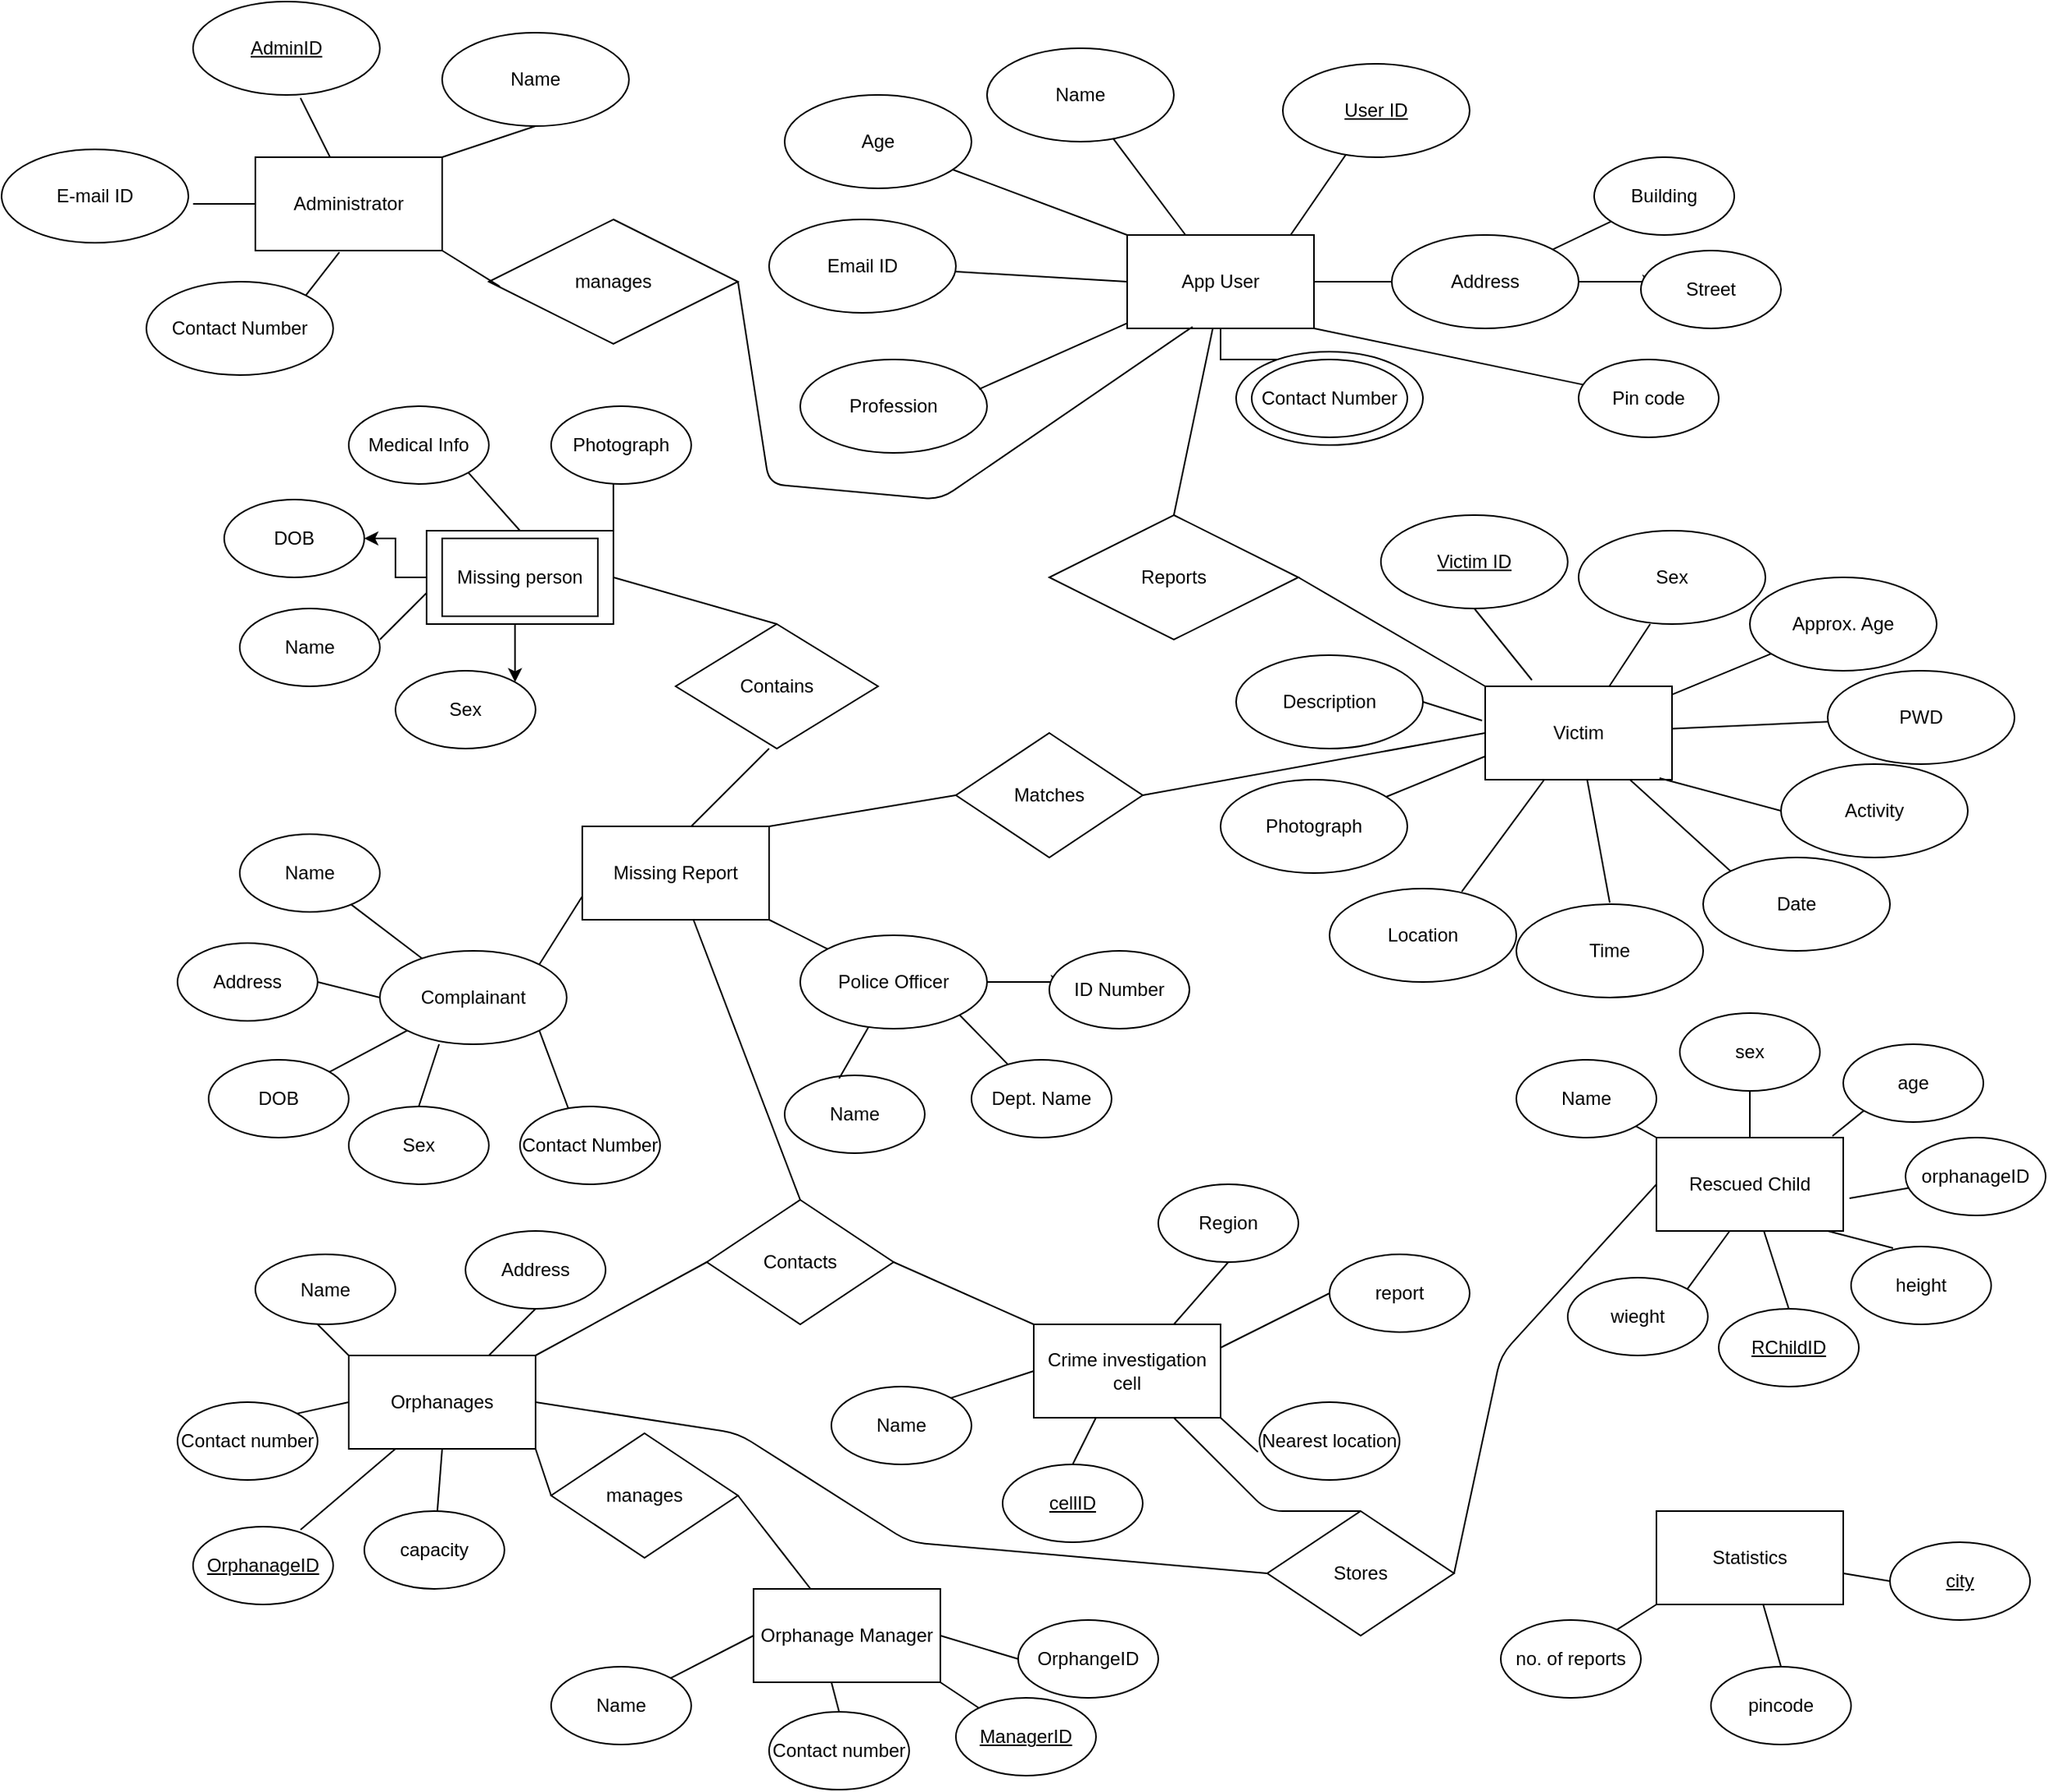 <mxfile version="12.7.9" type="github">
  <diagram id="C5RBs43oDa-KdzZeNtuy" name="Page-1">
    <mxGraphModel dx="1864" dy="627" grid="1" gridSize="10" guides="1" tooltips="1" connect="1" arrows="1" fold="1" page="1" pageScale="1" pageWidth="827" pageHeight="1169" math="0" shadow="0">
      <root>
        <mxCell id="WIyWlLk6GJQsqaUBKTNV-0" />
        <mxCell id="WIyWlLk6GJQsqaUBKTNV-1" parent="WIyWlLk6GJQsqaUBKTNV-0" />
        <mxCell id="g_3AbLO7XpX71Ketfgga-18" style="edgeStyle=orthogonalEdgeStyle;rounded=0;orthogonalLoop=1;jettySize=auto;html=1;exitX=0.5;exitY=1;exitDx=0;exitDy=0;entryX=0.5;entryY=0;entryDx=0;entryDy=0;" parent="WIyWlLk6GJQsqaUBKTNV-1" source="g_3AbLO7XpX71Ketfgga-0" target="g_3AbLO7XpX71Ketfgga-1" edge="1">
          <mxGeometry relative="1" as="geometry" />
        </mxCell>
        <mxCell id="g_3AbLO7XpX71Ketfgga-0" value="App User" style="rounded=0;whiteSpace=wrap;html=1;" parent="WIyWlLk6GJQsqaUBKTNV-1" vertex="1">
          <mxGeometry x="190" y="170" width="120" height="60" as="geometry" />
        </mxCell>
        <mxCell id="g_3AbLO7XpX71Ketfgga-1" value="" style="ellipse;whiteSpace=wrap;html=1;" parent="WIyWlLk6GJQsqaUBKTNV-1" vertex="1">
          <mxGeometry x="260" y="245" width="120" height="60" as="geometry" />
        </mxCell>
        <mxCell id="g_3AbLO7XpX71Ketfgga-2" value="Email ID" style="ellipse;whiteSpace=wrap;html=1;" parent="WIyWlLk6GJQsqaUBKTNV-1" vertex="1">
          <mxGeometry x="-40" y="160" width="120" height="60" as="geometry" />
        </mxCell>
        <mxCell id="g_3AbLO7XpX71Ketfgga-3" value="Name" style="ellipse;whiteSpace=wrap;html=1;" parent="WIyWlLk6GJQsqaUBKTNV-1" vertex="1">
          <mxGeometry x="100" y="50" width="120" height="60" as="geometry" />
        </mxCell>
        <mxCell id="g_3AbLO7XpX71Ketfgga-4" value="&lt;u&gt;User ID&lt;/u&gt;" style="ellipse;whiteSpace=wrap;html=1;" parent="WIyWlLk6GJQsqaUBKTNV-1" vertex="1">
          <mxGeometry x="290" y="60" width="120" height="60" as="geometry" />
        </mxCell>
        <mxCell id="g_3AbLO7XpX71Ketfgga-14" style="edgeStyle=orthogonalEdgeStyle;rounded=0;orthogonalLoop=1;jettySize=auto;html=1;exitX=1;exitY=0.5;exitDx=0;exitDy=0;entryX=0.111;entryY=0.4;entryDx=0;entryDy=0;entryPerimeter=0;" parent="WIyWlLk6GJQsqaUBKTNV-1" source="g_3AbLO7XpX71Ketfgga-5" target="g_3AbLO7XpX71Ketfgga-11" edge="1">
          <mxGeometry relative="1" as="geometry" />
        </mxCell>
        <mxCell id="g_3AbLO7XpX71Ketfgga-5" value="Address" style="ellipse;whiteSpace=wrap;html=1;" parent="WIyWlLk6GJQsqaUBKTNV-1" vertex="1">
          <mxGeometry x="360" y="170" width="120" height="60" as="geometry" />
        </mxCell>
        <mxCell id="g_3AbLO7XpX71Ketfgga-9" value="Contact Number" style="ellipse;whiteSpace=wrap;html=1;" parent="WIyWlLk6GJQsqaUBKTNV-1" vertex="1">
          <mxGeometry x="270" y="250" width="100" height="50" as="geometry" />
        </mxCell>
        <mxCell id="g_3AbLO7XpX71Ketfgga-10" value="Pin code" style="ellipse;whiteSpace=wrap;html=1;" parent="WIyWlLk6GJQsqaUBKTNV-1" vertex="1">
          <mxGeometry x="480" y="250" width="90" height="50" as="geometry" />
        </mxCell>
        <mxCell id="g_3AbLO7XpX71Ketfgga-11" value="Street" style="ellipse;whiteSpace=wrap;html=1;" parent="WIyWlLk6GJQsqaUBKTNV-1" vertex="1">
          <mxGeometry x="520" y="180" width="90" height="50" as="geometry" />
        </mxCell>
        <mxCell id="g_3AbLO7XpX71Ketfgga-12" value="Building" style="ellipse;whiteSpace=wrap;html=1;" parent="WIyWlLk6GJQsqaUBKTNV-1" vertex="1">
          <mxGeometry x="490" y="120" width="90" height="50" as="geometry" />
        </mxCell>
        <mxCell id="g_3AbLO7XpX71Ketfgga-21" value="Age" style="ellipse;whiteSpace=wrap;html=1;" parent="WIyWlLk6GJQsqaUBKTNV-1" vertex="1">
          <mxGeometry x="-30" y="80" width="120" height="60" as="geometry" />
        </mxCell>
        <mxCell id="g_3AbLO7XpX71Ketfgga-22" value="Profession" style="ellipse;whiteSpace=wrap;html=1;" parent="WIyWlLk6GJQsqaUBKTNV-1" vertex="1">
          <mxGeometry x="-20" y="250" width="120" height="60" as="geometry" />
        </mxCell>
        <mxCell id="g_3AbLO7XpX71Ketfgga-27" value="Victim" style="rounded=0;whiteSpace=wrap;html=1;" parent="WIyWlLk6GJQsqaUBKTNV-1" vertex="1">
          <mxGeometry x="420" y="460" width="120" height="60" as="geometry" />
        </mxCell>
        <mxCell id="g_3AbLO7XpX71Ketfgga-28" style="edgeStyle=orthogonalEdgeStyle;rounded=0;orthogonalLoop=1;jettySize=auto;html=1;exitX=0.5;exitY=1;exitDx=0;exitDy=0;" parent="WIyWlLk6GJQsqaUBKTNV-1" edge="1">
          <mxGeometry relative="1" as="geometry">
            <mxPoint x="100" y="490" as="sourcePoint" />
            <mxPoint x="100" y="490" as="targetPoint" />
          </mxGeometry>
        </mxCell>
        <mxCell id="g_3AbLO7XpX71Ketfgga-29" value="Time" style="ellipse;whiteSpace=wrap;html=1;" parent="WIyWlLk6GJQsqaUBKTNV-1" vertex="1">
          <mxGeometry x="440" y="600" width="120" height="60" as="geometry" />
        </mxCell>
        <mxCell id="g_3AbLO7XpX71Ketfgga-30" value="Date" style="ellipse;whiteSpace=wrap;html=1;" parent="WIyWlLk6GJQsqaUBKTNV-1" vertex="1">
          <mxGeometry x="560" y="570" width="120" height="60" as="geometry" />
        </mxCell>
        <mxCell id="g_3AbLO7XpX71Ketfgga-31" value="Activity" style="ellipse;whiteSpace=wrap;html=1;" parent="WIyWlLk6GJQsqaUBKTNV-1" vertex="1">
          <mxGeometry x="610" y="510" width="120" height="60" as="geometry" />
        </mxCell>
        <mxCell id="g_3AbLO7XpX71Ketfgga-32" value="Location" style="ellipse;whiteSpace=wrap;html=1;" parent="WIyWlLk6GJQsqaUBKTNV-1" vertex="1">
          <mxGeometry x="320" y="590" width="120" height="60" as="geometry" />
        </mxCell>
        <mxCell id="g_3AbLO7XpX71Ketfgga-33" value="Description" style="ellipse;whiteSpace=wrap;html=1;" parent="WIyWlLk6GJQsqaUBKTNV-1" vertex="1">
          <mxGeometry x="260" y="440" width="120" height="60" as="geometry" />
        </mxCell>
        <mxCell id="g_3AbLO7XpX71Ketfgga-34" value="&lt;u&gt;Victim ID&lt;/u&gt;" style="ellipse;whiteSpace=wrap;html=1;" parent="WIyWlLk6GJQsqaUBKTNV-1" vertex="1">
          <mxGeometry x="353" y="350" width="120" height="60" as="geometry" />
        </mxCell>
        <mxCell id="g_3AbLO7XpX71Ketfgga-36" value="PWD" style="ellipse;whiteSpace=wrap;html=1;" parent="WIyWlLk6GJQsqaUBKTNV-1" vertex="1">
          <mxGeometry x="640" y="450" width="120" height="60" as="geometry" />
        </mxCell>
        <mxCell id="g_3AbLO7XpX71Ketfgga-37" value="Photograph" style="ellipse;whiteSpace=wrap;html=1;" parent="WIyWlLk6GJQsqaUBKTNV-1" vertex="1">
          <mxGeometry x="250" y="520" width="120" height="60" as="geometry" />
        </mxCell>
        <mxCell id="g_3AbLO7XpX71Ketfgga-38" value="Sex" style="ellipse;whiteSpace=wrap;html=1;" parent="WIyWlLk6GJQsqaUBKTNV-1" vertex="1">
          <mxGeometry x="480" y="360" width="120" height="60" as="geometry" />
        </mxCell>
        <mxCell id="g_3AbLO7XpX71Ketfgga-39" value="Approx. Age" style="ellipse;whiteSpace=wrap;html=1;" parent="WIyWlLk6GJQsqaUBKTNV-1" vertex="1">
          <mxGeometry x="590" y="390" width="120" height="60" as="geometry" />
        </mxCell>
        <mxCell id="g_3AbLO7XpX71Ketfgga-40" value="Reports" style="rhombus;whiteSpace=wrap;html=1;" parent="WIyWlLk6GJQsqaUBKTNV-1" vertex="1">
          <mxGeometry x="140" y="350" width="160" height="80" as="geometry" />
        </mxCell>
        <mxCell id="g_3AbLO7XpX71Ketfgga-57" value="Missing Report" style="rounded=0;whiteSpace=wrap;html=1;" parent="WIyWlLk6GJQsqaUBKTNV-1" vertex="1">
          <mxGeometry x="-160" y="550" width="120" height="60" as="geometry" />
        </mxCell>
        <mxCell id="g_3AbLO7XpX71Ketfgga-82" value="Complainant" style="ellipse;whiteSpace=wrap;html=1;" parent="WIyWlLk6GJQsqaUBKTNV-1" vertex="1">
          <mxGeometry x="-290" y="630" width="120" height="60" as="geometry" />
        </mxCell>
        <mxCell id="g_3AbLO7XpX71Ketfgga-119" style="edgeStyle=orthogonalEdgeStyle;rounded=0;orthogonalLoop=1;jettySize=auto;html=1;exitX=1;exitY=0.5;exitDx=0;exitDy=0;entryX=0.111;entryY=0.4;entryDx=0;entryDy=0;entryPerimeter=0;" parent="WIyWlLk6GJQsqaUBKTNV-1" source="g_3AbLO7XpX71Ketfgga-85" target="g_3AbLO7XpX71Ketfgga-109" edge="1">
          <mxGeometry relative="1" as="geometry" />
        </mxCell>
        <mxCell id="g_3AbLO7XpX71Ketfgga-85" value="Police Officer" style="ellipse;whiteSpace=wrap;html=1;" parent="WIyWlLk6GJQsqaUBKTNV-1" vertex="1">
          <mxGeometry x="-20" y="620" width="120" height="60" as="geometry" />
        </mxCell>
        <mxCell id="g_3AbLO7XpX71Ketfgga-89" value="Name" style="ellipse;whiteSpace=wrap;html=1;" parent="WIyWlLk6GJQsqaUBKTNV-1" vertex="1">
          <mxGeometry x="-380" y="410" width="90" height="50" as="geometry" />
        </mxCell>
        <mxCell id="g_3AbLO7XpX71Ketfgga-90" value="Medical Info" style="ellipse;whiteSpace=wrap;html=1;" parent="WIyWlLk6GJQsqaUBKTNV-1" vertex="1">
          <mxGeometry x="-310" y="280" width="90" height="50" as="geometry" />
        </mxCell>
        <mxCell id="g_3AbLO7XpX71Ketfgga-91" value="DOB" style="ellipse;whiteSpace=wrap;html=1;" parent="WIyWlLk6GJQsqaUBKTNV-1" vertex="1">
          <mxGeometry x="-390" y="340" width="90" height="50" as="geometry" />
        </mxCell>
        <mxCell id="g_3AbLO7XpX71Ketfgga-97" style="edgeStyle=orthogonalEdgeStyle;rounded=0;orthogonalLoop=1;jettySize=auto;html=1;exitX=1;exitY=0;exitDx=0;exitDy=0;entryX=0.444;entryY=0.8;entryDx=0;entryDy=0;entryPerimeter=0;" parent="WIyWlLk6GJQsqaUBKTNV-1" source="g_3AbLO7XpX71Ketfgga-92" target="g_3AbLO7XpX71Ketfgga-96" edge="1">
          <mxGeometry relative="1" as="geometry" />
        </mxCell>
        <mxCell id="g_3AbLO7XpX71Ketfgga-103" style="edgeStyle=orthogonalEdgeStyle;rounded=0;orthogonalLoop=1;jettySize=auto;html=1;exitX=0.5;exitY=1;exitDx=0;exitDy=0;entryX=1;entryY=0;entryDx=0;entryDy=0;" parent="WIyWlLk6GJQsqaUBKTNV-1" source="g_3AbLO7XpX71Ketfgga-92" target="g_3AbLO7XpX71Ketfgga-95" edge="1">
          <mxGeometry relative="1" as="geometry" />
        </mxCell>
        <mxCell id="uQe86zhzLnGdZcklWKUr-6" value="" style="edgeStyle=orthogonalEdgeStyle;rounded=0;orthogonalLoop=1;jettySize=auto;html=1;" edge="1" parent="WIyWlLk6GJQsqaUBKTNV-1" source="g_3AbLO7XpX71Ketfgga-92" target="g_3AbLO7XpX71Ketfgga-91">
          <mxGeometry relative="1" as="geometry" />
        </mxCell>
        <mxCell id="g_3AbLO7XpX71Ketfgga-92" value="Missing person" style="rounded=0;whiteSpace=wrap;html=1;" parent="WIyWlLk6GJQsqaUBKTNV-1" vertex="1">
          <mxGeometry x="-260" y="360" width="120" height="60" as="geometry" />
        </mxCell>
        <mxCell id="g_3AbLO7XpX71Ketfgga-94" value="Name" style="ellipse;whiteSpace=wrap;html=1;" parent="WIyWlLk6GJQsqaUBKTNV-1" vertex="1">
          <mxGeometry x="-380" y="555" width="90" height="50" as="geometry" />
        </mxCell>
        <mxCell id="g_3AbLO7XpX71Ketfgga-95" value="Sex" style="ellipse;whiteSpace=wrap;html=1;" parent="WIyWlLk6GJQsqaUBKTNV-1" vertex="1">
          <mxGeometry x="-280" y="450" width="90" height="50" as="geometry" />
        </mxCell>
        <mxCell id="g_3AbLO7XpX71Ketfgga-96" value="Photograph" style="ellipse;whiteSpace=wrap;html=1;" parent="WIyWlLk6GJQsqaUBKTNV-1" vertex="1">
          <mxGeometry x="-180" y="280" width="90" height="50" as="geometry" />
        </mxCell>
        <mxCell id="g_3AbLO7XpX71Ketfgga-104" value="Address" style="ellipse;whiteSpace=wrap;html=1;" parent="WIyWlLk6GJQsqaUBKTNV-1" vertex="1">
          <mxGeometry x="-420" y="625" width="90" height="50" as="geometry" />
        </mxCell>
        <mxCell id="g_3AbLO7XpX71Ketfgga-105" value="Contact Number" style="ellipse;whiteSpace=wrap;html=1;" parent="WIyWlLk6GJQsqaUBKTNV-1" vertex="1">
          <mxGeometry x="-200" y="730" width="90" height="50" as="geometry" />
        </mxCell>
        <mxCell id="g_3AbLO7XpX71Ketfgga-106" value="Sex" style="ellipse;whiteSpace=wrap;html=1;" parent="WIyWlLk6GJQsqaUBKTNV-1" vertex="1">
          <mxGeometry x="-310" y="730" width="90" height="50" as="geometry" />
        </mxCell>
        <mxCell id="g_3AbLO7XpX71Ketfgga-107" value="DOB" style="ellipse;whiteSpace=wrap;html=1;" parent="WIyWlLk6GJQsqaUBKTNV-1" vertex="1">
          <mxGeometry x="-400" y="700" width="90" height="50" as="geometry" />
        </mxCell>
        <mxCell id="g_3AbLO7XpX71Ketfgga-108" value="Name" style="ellipse;whiteSpace=wrap;html=1;" parent="WIyWlLk6GJQsqaUBKTNV-1" vertex="1">
          <mxGeometry x="-30" y="710" width="90" height="50" as="geometry" />
        </mxCell>
        <mxCell id="g_3AbLO7XpX71Ketfgga-109" value="ID Number" style="ellipse;whiteSpace=wrap;html=1;" parent="WIyWlLk6GJQsqaUBKTNV-1" vertex="1">
          <mxGeometry x="140" y="630" width="90" height="50" as="geometry" />
        </mxCell>
        <mxCell id="g_3AbLO7XpX71Ketfgga-110" value="Dept. Name" style="ellipse;whiteSpace=wrap;html=1;" parent="WIyWlLk6GJQsqaUBKTNV-1" vertex="1">
          <mxGeometry x="90" y="700" width="90" height="50" as="geometry" />
        </mxCell>
        <mxCell id="g_3AbLO7XpX71Ketfgga-122" value="Contains" style="rhombus;whiteSpace=wrap;html=1;" parent="WIyWlLk6GJQsqaUBKTNV-1" vertex="1">
          <mxGeometry x="-100" y="420" width="130" height="80" as="geometry" />
        </mxCell>
        <mxCell id="g_3AbLO7XpX71Ketfgga-124" value="" style="endArrow=none;html=1;entryX=0.5;entryY=0;entryDx=0;entryDy=0;" parent="WIyWlLk6GJQsqaUBKTNV-1" target="g_3AbLO7XpX71Ketfgga-122" edge="1">
          <mxGeometry width="50" height="50" relative="1" as="geometry">
            <mxPoint x="-140" y="390" as="sourcePoint" />
            <mxPoint x="-90" y="340" as="targetPoint" />
          </mxGeometry>
        </mxCell>
        <mxCell id="g_3AbLO7XpX71Ketfgga-126" value="" style="endArrow=none;html=1;" parent="WIyWlLk6GJQsqaUBKTNV-1" edge="1">
          <mxGeometry width="50" height="50" relative="1" as="geometry">
            <mxPoint x="-90" y="550" as="sourcePoint" />
            <mxPoint x="-40" y="500" as="targetPoint" />
          </mxGeometry>
        </mxCell>
        <mxCell id="g_3AbLO7XpX71Ketfgga-127" value="" style="endArrow=none;html=1;exitX=0.5;exitY=0;exitDx=0;exitDy=0;" parent="WIyWlLk6GJQsqaUBKTNV-1" source="g_3AbLO7XpX71Ketfgga-40" edge="1">
          <mxGeometry width="50" height="50" relative="1" as="geometry">
            <mxPoint x="195" y="280" as="sourcePoint" />
            <mxPoint x="245" y="230" as="targetPoint" />
          </mxGeometry>
        </mxCell>
        <mxCell id="g_3AbLO7XpX71Ketfgga-128" value="" style="endArrow=none;html=1;entryX=0;entryY=0;entryDx=0;entryDy=0;" parent="WIyWlLk6GJQsqaUBKTNV-1" target="g_3AbLO7XpX71Ketfgga-27" edge="1">
          <mxGeometry width="50" height="50" relative="1" as="geometry">
            <mxPoint x="300" y="390" as="sourcePoint" />
            <mxPoint x="350" y="340" as="targetPoint" />
          </mxGeometry>
        </mxCell>
        <mxCell id="g_3AbLO7XpX71Ketfgga-129" value="Matches" style="rhombus;whiteSpace=wrap;html=1;" parent="WIyWlLk6GJQsqaUBKTNV-1" vertex="1">
          <mxGeometry x="80" y="490" width="120" height="80" as="geometry" />
        </mxCell>
        <mxCell id="g_3AbLO7XpX71Ketfgga-130" value="" style="endArrow=none;html=1;entryX=0;entryY=0.5;entryDx=0;entryDy=0;" parent="WIyWlLk6GJQsqaUBKTNV-1" target="g_3AbLO7XpX71Ketfgga-27" edge="1">
          <mxGeometry width="50" height="50" relative="1" as="geometry">
            <mxPoint x="200" y="530" as="sourcePoint" />
            <mxPoint x="250" y="480" as="targetPoint" />
          </mxGeometry>
        </mxCell>
        <mxCell id="g_3AbLO7XpX71Ketfgga-132" value="" style="endArrow=none;html=1;entryX=0;entryY=0.5;entryDx=0;entryDy=0;" parent="WIyWlLk6GJQsqaUBKTNV-1" target="g_3AbLO7XpX71Ketfgga-129" edge="1">
          <mxGeometry width="50" height="50" relative="1" as="geometry">
            <mxPoint x="-40" y="550" as="sourcePoint" />
            <mxPoint x="10" y="500" as="targetPoint" />
          </mxGeometry>
        </mxCell>
        <mxCell id="uQe86zhzLnGdZcklWKUr-0" value="Administrator" style="rounded=0;whiteSpace=wrap;html=1;" vertex="1" parent="WIyWlLk6GJQsqaUBKTNV-1">
          <mxGeometry x="-370" y="120" width="120" height="60" as="geometry" />
        </mxCell>
        <mxCell id="uQe86zhzLnGdZcklWKUr-12" value="" style="endArrow=none;html=1;" edge="1" parent="WIyWlLk6GJQsqaUBKTNV-1">
          <mxGeometry width="50" height="50" relative="1" as="geometry">
            <mxPoint x="-290" y="430" as="sourcePoint" />
            <mxPoint x="-260" y="400" as="targetPoint" />
          </mxGeometry>
        </mxCell>
        <mxCell id="uQe86zhzLnGdZcklWKUr-14" value="" style="endArrow=none;html=1;exitX=1;exitY=1;exitDx=0;exitDy=0;entryX=0.5;entryY=0;entryDx=0;entryDy=0;" edge="1" parent="WIyWlLk6GJQsqaUBKTNV-1" source="g_3AbLO7XpX71Ketfgga-90" target="g_3AbLO7XpX71Ketfgga-92">
          <mxGeometry width="50" height="50" relative="1" as="geometry">
            <mxPoint x="-200" y="410" as="sourcePoint" />
            <mxPoint x="-150" y="360" as="targetPoint" />
          </mxGeometry>
        </mxCell>
        <mxCell id="uQe86zhzLnGdZcklWKUr-15" value="Contact Number" style="ellipse;whiteSpace=wrap;html=1;" vertex="1" parent="WIyWlLk6GJQsqaUBKTNV-1">
          <mxGeometry x="-440" y="200" width="120" height="60" as="geometry" />
        </mxCell>
        <mxCell id="uQe86zhzLnGdZcklWKUr-16" value="E-mail ID" style="ellipse;whiteSpace=wrap;html=1;" vertex="1" parent="WIyWlLk6GJQsqaUBKTNV-1">
          <mxGeometry x="-533" y="115" width="120" height="60" as="geometry" />
        </mxCell>
        <mxCell id="uQe86zhzLnGdZcklWKUr-17" value="Name" style="ellipse;whiteSpace=wrap;html=1;" vertex="1" parent="WIyWlLk6GJQsqaUBKTNV-1">
          <mxGeometry x="-250" y="40" width="120" height="60" as="geometry" />
        </mxCell>
        <mxCell id="uQe86zhzLnGdZcklWKUr-18" value="&lt;u&gt;AdminID&lt;/u&gt;" style="ellipse;whiteSpace=wrap;html=1;" vertex="1" parent="WIyWlLk6GJQsqaUBKTNV-1">
          <mxGeometry x="-410" y="20" width="120" height="60" as="geometry" />
        </mxCell>
        <mxCell id="uQe86zhzLnGdZcklWKUr-19" value="" style="endArrow=none;html=1;exitX=0.575;exitY=1.033;exitDx=0;exitDy=0;exitPerimeter=0;entryX=0.4;entryY=0;entryDx=0;entryDy=0;entryPerimeter=0;" edge="1" parent="WIyWlLk6GJQsqaUBKTNV-1" source="uQe86zhzLnGdZcklWKUr-18" target="uQe86zhzLnGdZcklWKUr-0">
          <mxGeometry width="50" height="50" relative="1" as="geometry">
            <mxPoint x="-20" y="230" as="sourcePoint" />
            <mxPoint x="30" y="180" as="targetPoint" />
          </mxGeometry>
        </mxCell>
        <mxCell id="uQe86zhzLnGdZcklWKUr-20" value="" style="endArrow=none;html=1;entryX=0.5;entryY=1;entryDx=0;entryDy=0;exitX=1;exitY=0;exitDx=0;exitDy=0;" edge="1" parent="WIyWlLk6GJQsqaUBKTNV-1" source="uQe86zhzLnGdZcklWKUr-0" target="uQe86zhzLnGdZcklWKUr-17">
          <mxGeometry width="50" height="50" relative="1" as="geometry">
            <mxPoint x="-20" y="230" as="sourcePoint" />
            <mxPoint x="30" y="180" as="targetPoint" />
          </mxGeometry>
        </mxCell>
        <mxCell id="uQe86zhzLnGdZcklWKUr-21" value="" style="endArrow=none;html=1;exitX=0.45;exitY=1.017;exitDx=0;exitDy=0;exitPerimeter=0;entryX=1;entryY=0;entryDx=0;entryDy=0;" edge="1" parent="WIyWlLk6GJQsqaUBKTNV-1" source="uQe86zhzLnGdZcklWKUr-0" target="uQe86zhzLnGdZcklWKUr-15">
          <mxGeometry width="50" height="50" relative="1" as="geometry">
            <mxPoint x="-20" y="230" as="sourcePoint" />
            <mxPoint x="30" y="180" as="targetPoint" />
          </mxGeometry>
        </mxCell>
        <mxCell id="uQe86zhzLnGdZcklWKUr-22" value="" style="endArrow=none;html=1;entryX=0;entryY=0.5;entryDx=0;entryDy=0;" edge="1" parent="WIyWlLk6GJQsqaUBKTNV-1" target="uQe86zhzLnGdZcklWKUr-0">
          <mxGeometry width="50" height="50" relative="1" as="geometry">
            <mxPoint x="-410" y="150" as="sourcePoint" />
            <mxPoint x="30" y="180" as="targetPoint" />
          </mxGeometry>
        </mxCell>
        <mxCell id="uQe86zhzLnGdZcklWKUr-24" value="manages" style="rhombus;whiteSpace=wrap;html=1;" vertex="1" parent="WIyWlLk6GJQsqaUBKTNV-1">
          <mxGeometry x="-220" y="160" width="160" height="80" as="geometry" />
        </mxCell>
        <mxCell id="uQe86zhzLnGdZcklWKUr-25" value="" style="endArrow=none;html=1;entryX=0.044;entryY=0.538;entryDx=0;entryDy=0;entryPerimeter=0;exitX=1;exitY=1;exitDx=0;exitDy=0;" edge="1" parent="WIyWlLk6GJQsqaUBKTNV-1" source="uQe86zhzLnGdZcklWKUr-0" target="uQe86zhzLnGdZcklWKUr-24">
          <mxGeometry width="50" height="50" relative="1" as="geometry">
            <mxPoint x="-240" y="180" as="sourcePoint" />
            <mxPoint x="30" y="180" as="targetPoint" />
          </mxGeometry>
        </mxCell>
        <mxCell id="uQe86zhzLnGdZcklWKUr-26" value="" style="endArrow=none;html=1;exitX=1;exitY=0.5;exitDx=0;exitDy=0;entryX=0.35;entryY=0.983;entryDx=0;entryDy=0;entryPerimeter=0;" edge="1" parent="WIyWlLk6GJQsqaUBKTNV-1" source="uQe86zhzLnGdZcklWKUr-24" target="g_3AbLO7XpX71Ketfgga-0">
          <mxGeometry width="50" height="50" relative="1" as="geometry">
            <mxPoint x="-20" y="230" as="sourcePoint" />
            <mxPoint x="230" y="240" as="targetPoint" />
            <Array as="points">
              <mxPoint x="-40" y="330" />
              <mxPoint x="70" y="340" />
            </Array>
          </mxGeometry>
        </mxCell>
        <mxCell id="uQe86zhzLnGdZcklWKUr-27" value="Crime investigation cell " style="rounded=0;whiteSpace=wrap;html=1;" vertex="1" parent="WIyWlLk6GJQsqaUBKTNV-1">
          <mxGeometry x="130" y="870" width="120" height="60" as="geometry" />
        </mxCell>
        <mxCell id="uQe86zhzLnGdZcklWKUr-28" value="Nearest location" style="ellipse;whiteSpace=wrap;html=1;" vertex="1" parent="WIyWlLk6GJQsqaUBKTNV-1">
          <mxGeometry x="275" y="920" width="90" height="50" as="geometry" />
        </mxCell>
        <mxCell id="uQe86zhzLnGdZcklWKUr-29" value="Name" style="ellipse;whiteSpace=wrap;html=1;" vertex="1" parent="WIyWlLk6GJQsqaUBKTNV-1">
          <mxGeometry y="910" width="90" height="50" as="geometry" />
        </mxCell>
        <mxCell id="uQe86zhzLnGdZcklWKUr-30" value="Region" style="ellipse;whiteSpace=wrap;html=1;" vertex="1" parent="WIyWlLk6GJQsqaUBKTNV-1">
          <mxGeometry x="210" y="780" width="90" height="50" as="geometry" />
        </mxCell>
        <mxCell id="uQe86zhzLnGdZcklWKUr-31" value="Orphanages" style="rounded=0;whiteSpace=wrap;html=1;" vertex="1" parent="WIyWlLk6GJQsqaUBKTNV-1">
          <mxGeometry x="-310" y="890" width="120" height="60" as="geometry" />
        </mxCell>
        <mxCell id="uQe86zhzLnGdZcklWKUr-32" value="capacity" style="ellipse;whiteSpace=wrap;html=1;" vertex="1" parent="WIyWlLk6GJQsqaUBKTNV-1">
          <mxGeometry x="-300" y="990" width="90" height="50" as="geometry" />
        </mxCell>
        <mxCell id="uQe86zhzLnGdZcklWKUr-33" value="Contact number" style="ellipse;whiteSpace=wrap;html=1;" vertex="1" parent="WIyWlLk6GJQsqaUBKTNV-1">
          <mxGeometry x="-420" y="920" width="90" height="50" as="geometry" />
        </mxCell>
        <mxCell id="uQe86zhzLnGdZcklWKUr-34" value="Address" style="ellipse;whiteSpace=wrap;html=1;" vertex="1" parent="WIyWlLk6GJQsqaUBKTNV-1">
          <mxGeometry x="-235" y="810" width="90" height="50" as="geometry" />
        </mxCell>
        <mxCell id="uQe86zhzLnGdZcklWKUr-35" value="Name" style="ellipse;whiteSpace=wrap;html=1;" vertex="1" parent="WIyWlLk6GJQsqaUBKTNV-1">
          <mxGeometry x="-370" y="825" width="90" height="45" as="geometry" />
        </mxCell>
        <mxCell id="uQe86zhzLnGdZcklWKUr-36" value="Orphanage Manager" style="rounded=0;whiteSpace=wrap;html=1;" vertex="1" parent="WIyWlLk6GJQsqaUBKTNV-1">
          <mxGeometry x="-50" y="1040" width="120" height="60" as="geometry" />
        </mxCell>
        <mxCell id="uQe86zhzLnGdZcklWKUr-37" value="" style="endArrow=none;html=1;exitX=0.5;exitY=1;exitDx=0;exitDy=0;entryX=0.75;entryY=0;entryDx=0;entryDy=0;" edge="1" parent="WIyWlLk6GJQsqaUBKTNV-1" source="uQe86zhzLnGdZcklWKUr-34" target="uQe86zhzLnGdZcklWKUr-31">
          <mxGeometry width="50" height="50" relative="1" as="geometry">
            <mxPoint x="-20" y="900" as="sourcePoint" />
            <mxPoint x="30" y="850" as="targetPoint" />
          </mxGeometry>
        </mxCell>
        <mxCell id="uQe86zhzLnGdZcklWKUr-38" value="" style="endArrow=none;html=1;exitX=1;exitY=0;exitDx=0;exitDy=0;entryX=0;entryY=0.5;entryDx=0;entryDy=0;" edge="1" parent="WIyWlLk6GJQsqaUBKTNV-1" source="uQe86zhzLnGdZcklWKUr-33" target="uQe86zhzLnGdZcklWKUr-31">
          <mxGeometry width="50" height="50" relative="1" as="geometry">
            <mxPoint x="-20" y="900" as="sourcePoint" />
            <mxPoint x="30" y="850" as="targetPoint" />
          </mxGeometry>
        </mxCell>
        <mxCell id="uQe86zhzLnGdZcklWKUr-39" value="" style="endArrow=none;html=1;entryX=0;entryY=0;entryDx=0;entryDy=0;" edge="1" parent="WIyWlLk6GJQsqaUBKTNV-1" target="uQe86zhzLnGdZcklWKUr-31">
          <mxGeometry width="50" height="50" relative="1" as="geometry">
            <mxPoint x="-330" y="870" as="sourcePoint" />
            <mxPoint x="-280" y="820" as="targetPoint" />
          </mxGeometry>
        </mxCell>
        <mxCell id="uQe86zhzLnGdZcklWKUr-40" value="" style="endArrow=none;html=1;exitX=0.5;exitY=1;exitDx=0;exitDy=0;" edge="1" parent="WIyWlLk6GJQsqaUBKTNV-1" source="uQe86zhzLnGdZcklWKUr-31" target="uQe86zhzLnGdZcklWKUr-32">
          <mxGeometry width="50" height="50" relative="1" as="geometry">
            <mxPoint x="-20" y="900" as="sourcePoint" />
            <mxPoint x="30" y="850" as="targetPoint" />
          </mxGeometry>
        </mxCell>
        <mxCell id="uQe86zhzLnGdZcklWKUr-41" value="" style="endArrow=none;html=1;entryX=0;entryY=0.5;entryDx=0;entryDy=0;exitX=1;exitY=0;exitDx=0;exitDy=0;" edge="1" parent="WIyWlLk6GJQsqaUBKTNV-1" source="uQe86zhzLnGdZcklWKUr-29" target="uQe86zhzLnGdZcklWKUr-27">
          <mxGeometry width="50" height="50" relative="1" as="geometry">
            <mxPoint x="-20" y="900" as="sourcePoint" />
            <mxPoint x="30" y="850" as="targetPoint" />
          </mxGeometry>
        </mxCell>
        <mxCell id="uQe86zhzLnGdZcklWKUr-42" value="" style="endArrow=none;html=1;entryX=0.5;entryY=1;entryDx=0;entryDy=0;exitX=0.75;exitY=0;exitDx=0;exitDy=0;" edge="1" parent="WIyWlLk6GJQsqaUBKTNV-1" source="uQe86zhzLnGdZcklWKUr-27" target="uQe86zhzLnGdZcklWKUr-30">
          <mxGeometry width="50" height="50" relative="1" as="geometry">
            <mxPoint x="-20" y="900" as="sourcePoint" />
            <mxPoint x="30" y="850" as="targetPoint" />
          </mxGeometry>
        </mxCell>
        <mxCell id="uQe86zhzLnGdZcklWKUr-43" value="" style="endArrow=none;html=1;exitX=1;exitY=0.25;exitDx=0;exitDy=0;" edge="1" parent="WIyWlLk6GJQsqaUBKTNV-1" source="uQe86zhzLnGdZcklWKUr-27">
          <mxGeometry width="50" height="50" relative="1" as="geometry">
            <mxPoint x="270" y="900" as="sourcePoint" />
            <mxPoint x="320" y="850" as="targetPoint" />
          </mxGeometry>
        </mxCell>
        <mxCell id="uQe86zhzLnGdZcklWKUr-44" value="&lt;u&gt;OrphanageID&lt;/u&gt;" style="ellipse;whiteSpace=wrap;html=1;" vertex="1" parent="WIyWlLk6GJQsqaUBKTNV-1">
          <mxGeometry x="-410" y="1000" width="90" height="50" as="geometry" />
        </mxCell>
        <mxCell id="uQe86zhzLnGdZcklWKUr-45" value="OrphangeID" style="ellipse;whiteSpace=wrap;html=1;" vertex="1" parent="WIyWlLk6GJQsqaUBKTNV-1">
          <mxGeometry x="120" y="1060" width="90" height="50" as="geometry" />
        </mxCell>
        <mxCell id="uQe86zhzLnGdZcklWKUr-46" value="Contact number" style="ellipse;whiteSpace=wrap;html=1;" vertex="1" parent="WIyWlLk6GJQsqaUBKTNV-1">
          <mxGeometry x="-40" y="1119" width="90" height="50" as="geometry" />
        </mxCell>
        <mxCell id="uQe86zhzLnGdZcklWKUr-47" value="Name" style="ellipse;whiteSpace=wrap;html=1;" vertex="1" parent="WIyWlLk6GJQsqaUBKTNV-1">
          <mxGeometry x="-180" y="1090" width="90" height="50" as="geometry" />
        </mxCell>
        <mxCell id="uQe86zhzLnGdZcklWKUr-48" value="report" style="ellipse;whiteSpace=wrap;html=1;" vertex="1" parent="WIyWlLk6GJQsqaUBKTNV-1">
          <mxGeometry x="320" y="825" width="90" height="50" as="geometry" />
        </mxCell>
        <mxCell id="uQe86zhzLnGdZcklWKUr-49" value="" style="endArrow=none;html=1;entryX=-0.011;entryY=0.64;entryDx=0;entryDy=0;entryPerimeter=0;exitX=1;exitY=1;exitDx=0;exitDy=0;" edge="1" parent="WIyWlLk6GJQsqaUBKTNV-1" source="uQe86zhzLnGdZcklWKUr-27" target="uQe86zhzLnGdZcklWKUr-28">
          <mxGeometry width="50" height="50" relative="1" as="geometry">
            <mxPoint x="-20" y="1040" as="sourcePoint" />
            <mxPoint x="30" y="990" as="targetPoint" />
          </mxGeometry>
        </mxCell>
        <mxCell id="uQe86zhzLnGdZcklWKUr-50" value="" style="endArrow=none;html=1;exitX=0.767;exitY=0.04;exitDx=0;exitDy=0;exitPerimeter=0;entryX=0.25;entryY=1;entryDx=0;entryDy=0;" edge="1" parent="WIyWlLk6GJQsqaUBKTNV-1" source="uQe86zhzLnGdZcklWKUr-44" target="uQe86zhzLnGdZcklWKUr-31">
          <mxGeometry width="50" height="50" relative="1" as="geometry">
            <mxPoint x="-20" y="1040" as="sourcePoint" />
            <mxPoint x="30" y="990" as="targetPoint" />
          </mxGeometry>
        </mxCell>
        <mxCell id="uQe86zhzLnGdZcklWKUr-52" value="manages" style="rhombus;whiteSpace=wrap;html=1;" vertex="1" parent="WIyWlLk6GJQsqaUBKTNV-1">
          <mxGeometry x="-180" y="940" width="120" height="80" as="geometry" />
        </mxCell>
        <mxCell id="uQe86zhzLnGdZcklWKUr-53" value="" style="endArrow=none;html=1;exitX=1;exitY=1;exitDx=0;exitDy=0;entryX=0;entryY=0.5;entryDx=0;entryDy=0;" edge="1" parent="WIyWlLk6GJQsqaUBKTNV-1" source="uQe86zhzLnGdZcklWKUr-31" target="uQe86zhzLnGdZcklWKUr-52">
          <mxGeometry width="50" height="50" relative="1" as="geometry">
            <mxPoint x="-20" y="810" as="sourcePoint" />
            <mxPoint x="30" y="760" as="targetPoint" />
          </mxGeometry>
        </mxCell>
        <mxCell id="uQe86zhzLnGdZcklWKUr-54" value="" style="endArrow=none;html=1;exitX=1;exitY=0.5;exitDx=0;exitDy=0;" edge="1" parent="WIyWlLk6GJQsqaUBKTNV-1" source="uQe86zhzLnGdZcklWKUr-52" target="uQe86zhzLnGdZcklWKUr-36">
          <mxGeometry width="50" height="50" relative="1" as="geometry">
            <mxPoint x="-20" y="810" as="sourcePoint" />
            <mxPoint x="30" y="760" as="targetPoint" />
          </mxGeometry>
        </mxCell>
        <mxCell id="uQe86zhzLnGdZcklWKUr-55" value="Statistics" style="rounded=0;whiteSpace=wrap;html=1;" vertex="1" parent="WIyWlLk6GJQsqaUBKTNV-1">
          <mxGeometry x="530" y="990" width="120" height="60" as="geometry" />
        </mxCell>
        <mxCell id="uQe86zhzLnGdZcklWKUr-56" value="Rescued Child" style="rounded=0;whiteSpace=wrap;html=1;" vertex="1" parent="WIyWlLk6GJQsqaUBKTNV-1">
          <mxGeometry x="530" y="750" width="120" height="60" as="geometry" />
        </mxCell>
        <mxCell id="uQe86zhzLnGdZcklWKUr-57" value="height" style="ellipse;whiteSpace=wrap;html=1;" vertex="1" parent="WIyWlLk6GJQsqaUBKTNV-1">
          <mxGeometry x="655" y="820" width="90" height="50" as="geometry" />
        </mxCell>
        <mxCell id="uQe86zhzLnGdZcklWKUr-58" value="age" style="ellipse;whiteSpace=wrap;html=1;" vertex="1" parent="WIyWlLk6GJQsqaUBKTNV-1">
          <mxGeometry x="650" y="690" width="90" height="50" as="geometry" />
        </mxCell>
        <mxCell id="uQe86zhzLnGdZcklWKUr-59" value="sex" style="ellipse;whiteSpace=wrap;html=1;" vertex="1" parent="WIyWlLk6GJQsqaUBKTNV-1">
          <mxGeometry x="545" y="670" width="90" height="50" as="geometry" />
        </mxCell>
        <mxCell id="uQe86zhzLnGdZcklWKUr-60" value="Name" style="ellipse;whiteSpace=wrap;html=1;" vertex="1" parent="WIyWlLk6GJQsqaUBKTNV-1">
          <mxGeometry x="440" y="700" width="90" height="50" as="geometry" />
        </mxCell>
        <mxCell id="uQe86zhzLnGdZcklWKUr-61" value="wieght" style="ellipse;whiteSpace=wrap;html=1;" vertex="1" parent="WIyWlLk6GJQsqaUBKTNV-1">
          <mxGeometry x="473" y="840" width="90" height="50" as="geometry" />
        </mxCell>
        <mxCell id="uQe86zhzLnGdZcklWKUr-62" value="orphanageID" style="ellipse;whiteSpace=wrap;html=1;" vertex="1" parent="WIyWlLk6GJQsqaUBKTNV-1">
          <mxGeometry x="690" y="750" width="90" height="50" as="geometry" />
        </mxCell>
        <mxCell id="uQe86zhzLnGdZcklWKUr-63" value="&lt;u&gt;RChildID&lt;/u&gt;" style="ellipse;whiteSpace=wrap;html=1;" vertex="1" parent="WIyWlLk6GJQsqaUBKTNV-1">
          <mxGeometry x="570" y="860" width="90" height="50" as="geometry" />
        </mxCell>
        <mxCell id="uQe86zhzLnGdZcklWKUr-64" value="" style="endArrow=none;html=1;exitX=0.575;exitY=1;exitDx=0;exitDy=0;exitPerimeter=0;entryX=0.5;entryY=0;entryDx=0;entryDy=0;" edge="1" parent="WIyWlLk6GJQsqaUBKTNV-1" source="uQe86zhzLnGdZcklWKUr-56" target="uQe86zhzLnGdZcklWKUr-63">
          <mxGeometry width="50" height="50" relative="1" as="geometry">
            <mxPoint x="620" y="870" as="sourcePoint" />
            <mxPoint x="670" y="820" as="targetPoint" />
          </mxGeometry>
        </mxCell>
        <mxCell id="uQe86zhzLnGdZcklWKUr-65" value="" style="endArrow=none;html=1;exitX=0;exitY=0;exitDx=0;exitDy=0;entryX=1;entryY=1;entryDx=0;entryDy=0;" edge="1" parent="WIyWlLk6GJQsqaUBKTNV-1" source="uQe86zhzLnGdZcklWKUr-56" target="uQe86zhzLnGdZcklWKUr-60">
          <mxGeometry width="50" height="50" relative="1" as="geometry">
            <mxPoint x="620" y="870" as="sourcePoint" />
            <mxPoint x="670" y="820" as="targetPoint" />
          </mxGeometry>
        </mxCell>
        <mxCell id="uQe86zhzLnGdZcklWKUr-66" value="" style="endArrow=none;html=1;exitX=0.5;exitY=0;exitDx=0;exitDy=0;" edge="1" parent="WIyWlLk6GJQsqaUBKTNV-1" source="uQe86zhzLnGdZcklWKUr-56" target="uQe86zhzLnGdZcklWKUr-59">
          <mxGeometry width="50" height="50" relative="1" as="geometry">
            <mxPoint x="620" y="870" as="sourcePoint" />
            <mxPoint x="670" y="820" as="targetPoint" />
          </mxGeometry>
        </mxCell>
        <mxCell id="uQe86zhzLnGdZcklWKUr-67" value="" style="endArrow=none;html=1;exitX=0.942;exitY=-0.017;exitDx=0;exitDy=0;exitPerimeter=0;entryX=0;entryY=1;entryDx=0;entryDy=0;" edge="1" parent="WIyWlLk6GJQsqaUBKTNV-1" source="uQe86zhzLnGdZcklWKUr-56" target="uQe86zhzLnGdZcklWKUr-58">
          <mxGeometry width="50" height="50" relative="1" as="geometry">
            <mxPoint x="620" y="870" as="sourcePoint" />
            <mxPoint x="670" y="820" as="targetPoint" />
          </mxGeometry>
        </mxCell>
        <mxCell id="uQe86zhzLnGdZcklWKUr-68" value="" style="endArrow=none;html=1;entryX=0.3;entryY=0.02;entryDx=0;entryDy=0;entryPerimeter=0;exitX=0.917;exitY=1;exitDx=0;exitDy=0;exitPerimeter=0;" edge="1" parent="WIyWlLk6GJQsqaUBKTNV-1" source="uQe86zhzLnGdZcklWKUr-56" target="uQe86zhzLnGdZcklWKUr-57">
          <mxGeometry width="50" height="50" relative="1" as="geometry">
            <mxPoint x="620" y="870" as="sourcePoint" />
            <mxPoint x="670" y="820" as="targetPoint" />
          </mxGeometry>
        </mxCell>
        <mxCell id="uQe86zhzLnGdZcklWKUr-69" value="" style="endArrow=none;html=1;exitX=1.033;exitY=0.65;exitDx=0;exitDy=0;exitPerimeter=0;" edge="1" parent="WIyWlLk6GJQsqaUBKTNV-1" source="uQe86zhzLnGdZcklWKUr-56" target="uQe86zhzLnGdZcklWKUr-62">
          <mxGeometry width="50" height="50" relative="1" as="geometry">
            <mxPoint x="620" y="870" as="sourcePoint" />
            <mxPoint x="670" y="820" as="targetPoint" />
          </mxGeometry>
        </mxCell>
        <mxCell id="uQe86zhzLnGdZcklWKUr-70" value="" style="endArrow=none;html=1;exitX=1;exitY=0;exitDx=0;exitDy=0;entryX=0.392;entryY=1;entryDx=0;entryDy=0;entryPerimeter=0;" edge="1" parent="WIyWlLk6GJQsqaUBKTNV-1" source="uQe86zhzLnGdZcklWKUr-61" target="uQe86zhzLnGdZcklWKUr-56">
          <mxGeometry width="50" height="50" relative="1" as="geometry">
            <mxPoint x="620" y="870" as="sourcePoint" />
            <mxPoint x="670" y="820" as="targetPoint" />
          </mxGeometry>
        </mxCell>
        <mxCell id="uQe86zhzLnGdZcklWKUr-71" value="" style="endArrow=none;html=1;exitX=1;exitY=0;exitDx=0;exitDy=0;entryX=0;entryY=0.5;entryDx=0;entryDy=0;" edge="1" parent="WIyWlLk6GJQsqaUBKTNV-1" source="uQe86zhzLnGdZcklWKUr-47" target="uQe86zhzLnGdZcklWKUr-36">
          <mxGeometry width="50" height="50" relative="1" as="geometry">
            <mxPoint x="60" y="1010" as="sourcePoint" />
            <mxPoint x="110" y="960" as="targetPoint" />
          </mxGeometry>
        </mxCell>
        <mxCell id="uQe86zhzLnGdZcklWKUr-72" value="" style="endArrow=none;html=1;entryX=0.5;entryY=0;entryDx=0;entryDy=0;exitX=0.417;exitY=1;exitDx=0;exitDy=0;exitPerimeter=0;" edge="1" parent="WIyWlLk6GJQsqaUBKTNV-1" source="uQe86zhzLnGdZcklWKUr-36" target="uQe86zhzLnGdZcklWKUr-46">
          <mxGeometry width="50" height="50" relative="1" as="geometry">
            <mxPoint x="60" y="1010" as="sourcePoint" />
            <mxPoint x="110" y="960" as="targetPoint" />
          </mxGeometry>
        </mxCell>
        <mxCell id="uQe86zhzLnGdZcklWKUr-73" value="" style="endArrow=none;html=1;exitX=0;exitY=0.5;exitDx=0;exitDy=0;entryX=1;entryY=0.5;entryDx=0;entryDy=0;" edge="1" parent="WIyWlLk6GJQsqaUBKTNV-1" source="uQe86zhzLnGdZcklWKUr-45" target="uQe86zhzLnGdZcklWKUr-36">
          <mxGeometry width="50" height="50" relative="1" as="geometry">
            <mxPoint x="60" y="1010" as="sourcePoint" />
            <mxPoint x="110" y="960" as="targetPoint" />
          </mxGeometry>
        </mxCell>
        <mxCell id="uQe86zhzLnGdZcklWKUr-74" value="no. of reports" style="ellipse;whiteSpace=wrap;html=1;" vertex="1" parent="WIyWlLk6GJQsqaUBKTNV-1">
          <mxGeometry x="430" y="1060" width="90" height="50" as="geometry" />
        </mxCell>
        <mxCell id="uQe86zhzLnGdZcklWKUr-75" value="&lt;u&gt;city&lt;/u&gt;" style="ellipse;whiteSpace=wrap;html=1;" vertex="1" parent="WIyWlLk6GJQsqaUBKTNV-1">
          <mxGeometry x="680" y="1010" width="90" height="50" as="geometry" />
        </mxCell>
        <mxCell id="uQe86zhzLnGdZcklWKUr-76" value="pincode" style="ellipse;whiteSpace=wrap;html=1;" vertex="1" parent="WIyWlLk6GJQsqaUBKTNV-1">
          <mxGeometry x="565" y="1090" width="90" height="50" as="geometry" />
        </mxCell>
        <mxCell id="uQe86zhzLnGdZcklWKUr-78" value="" style="endArrow=none;html=1;entryX=0;entryY=1;entryDx=0;entryDy=0;" edge="1" parent="WIyWlLk6GJQsqaUBKTNV-1" source="uQe86zhzLnGdZcklWKUr-74" target="uQe86zhzLnGdZcklWKUr-55">
          <mxGeometry width="50" height="50" relative="1" as="geometry">
            <mxPoint x="370" y="1020" as="sourcePoint" />
            <mxPoint x="420" y="970" as="targetPoint" />
          </mxGeometry>
        </mxCell>
        <mxCell id="uQe86zhzLnGdZcklWKUr-79" value="" style="endArrow=none;html=1;entryX=0;entryY=0.5;entryDx=0;entryDy=0;" edge="1" parent="WIyWlLk6GJQsqaUBKTNV-1" source="uQe86zhzLnGdZcklWKUr-55" target="uQe86zhzLnGdZcklWKUr-75">
          <mxGeometry width="50" height="50" relative="1" as="geometry">
            <mxPoint x="370" y="1020" as="sourcePoint" />
            <mxPoint x="420" y="970" as="targetPoint" />
          </mxGeometry>
        </mxCell>
        <mxCell id="uQe86zhzLnGdZcklWKUr-80" value="" style="endArrow=none;html=1;exitX=0.5;exitY=0;exitDx=0;exitDy=0;" edge="1" parent="WIyWlLk6GJQsqaUBKTNV-1" source="uQe86zhzLnGdZcklWKUr-76" target="uQe86zhzLnGdZcklWKUr-55">
          <mxGeometry width="50" height="50" relative="1" as="geometry">
            <mxPoint x="370" y="1020" as="sourcePoint" />
            <mxPoint x="420" y="970" as="targetPoint" />
          </mxGeometry>
        </mxCell>
        <mxCell id="uQe86zhzLnGdZcklWKUr-81" value="&lt;u&gt;cellID&lt;/u&gt;" style="ellipse;whiteSpace=wrap;html=1;" vertex="1" parent="WIyWlLk6GJQsqaUBKTNV-1">
          <mxGeometry x="110" y="960" width="90" height="50" as="geometry" />
        </mxCell>
        <mxCell id="uQe86zhzLnGdZcklWKUr-82" value="" style="endArrow=none;html=1;exitX=0.5;exitY=0;exitDx=0;exitDy=0;entryX=0.333;entryY=1;entryDx=0;entryDy=0;entryPerimeter=0;" edge="1" parent="WIyWlLk6GJQsqaUBKTNV-1" source="uQe86zhzLnGdZcklWKUr-81" target="uQe86zhzLnGdZcklWKUr-27">
          <mxGeometry width="50" height="50" relative="1" as="geometry">
            <mxPoint x="370" y="980" as="sourcePoint" />
            <mxPoint x="420" y="930" as="targetPoint" />
          </mxGeometry>
        </mxCell>
        <mxCell id="uQe86zhzLnGdZcklWKUr-83" value="" style="endArrow=none;html=1;exitX=1;exitY=1;exitDx=0;exitDy=0;" edge="1" parent="WIyWlLk6GJQsqaUBKTNV-1" source="uQe86zhzLnGdZcklWKUr-36">
          <mxGeometry width="50" height="50" relative="1" as="geometry">
            <mxPoint x="-30" y="980" as="sourcePoint" />
            <mxPoint x="100" y="1120" as="targetPoint" />
          </mxGeometry>
        </mxCell>
        <mxCell id="uQe86zhzLnGdZcklWKUr-84" value="&lt;u&gt;ManagerID&lt;/u&gt;" style="ellipse;whiteSpace=wrap;html=1;" vertex="1" parent="WIyWlLk6GJQsqaUBKTNV-1">
          <mxGeometry x="80" y="1110" width="90" height="50" as="geometry" />
        </mxCell>
        <mxCell id="uQe86zhzLnGdZcklWKUr-85" value="Missing person" style="rounded=0;whiteSpace=wrap;html=1;" vertex="1" parent="WIyWlLk6GJQsqaUBKTNV-1">
          <mxGeometry x="-250" y="365" width="100" height="50" as="geometry" />
        </mxCell>
        <mxCell id="uQe86zhzLnGdZcklWKUr-86" value="" style="endArrow=none;html=1;exitX=0.875;exitY=0;exitDx=0;exitDy=0;exitPerimeter=0;" edge="1" parent="WIyWlLk6GJQsqaUBKTNV-1" source="g_3AbLO7XpX71Ketfgga-0" target="g_3AbLO7XpX71Ketfgga-4">
          <mxGeometry width="50" height="50" relative="1" as="geometry">
            <mxPoint x="280" y="180" as="sourcePoint" />
            <mxPoint x="250" y="250" as="targetPoint" />
          </mxGeometry>
        </mxCell>
        <mxCell id="uQe86zhzLnGdZcklWKUr-87" value="" style="endArrow=none;html=1;entryX=0;entryY=0.5;entryDx=0;entryDy=0;exitX=1;exitY=0.5;exitDx=0;exitDy=0;" edge="1" parent="WIyWlLk6GJQsqaUBKTNV-1" source="g_3AbLO7XpX71Ketfgga-0" target="g_3AbLO7XpX71Ketfgga-5">
          <mxGeometry width="50" height="50" relative="1" as="geometry">
            <mxPoint x="200" y="300" as="sourcePoint" />
            <mxPoint x="250" y="250" as="targetPoint" />
          </mxGeometry>
        </mxCell>
        <mxCell id="uQe86zhzLnGdZcklWKUr-88" value="" style="endArrow=none;html=1;exitX=0.958;exitY=0.317;exitDx=0;exitDy=0;exitPerimeter=0;" edge="1" parent="WIyWlLk6GJQsqaUBKTNV-1" source="g_3AbLO7XpX71Ketfgga-22" target="g_3AbLO7XpX71Ketfgga-0">
          <mxGeometry width="50" height="50" relative="1" as="geometry">
            <mxPoint x="200" y="300" as="sourcePoint" />
            <mxPoint x="250" y="250" as="targetPoint" />
          </mxGeometry>
        </mxCell>
        <mxCell id="uQe86zhzLnGdZcklWKUr-89" value="" style="endArrow=none;html=1;entryX=0;entryY=0.5;entryDx=0;entryDy=0;" edge="1" parent="WIyWlLk6GJQsqaUBKTNV-1" source="g_3AbLO7XpX71Ketfgga-2" target="g_3AbLO7XpX71Ketfgga-0">
          <mxGeometry width="50" height="50" relative="1" as="geometry">
            <mxPoint x="200" y="300" as="sourcePoint" />
            <mxPoint x="250" y="250" as="targetPoint" />
          </mxGeometry>
        </mxCell>
        <mxCell id="uQe86zhzLnGdZcklWKUr-90" value="" style="endArrow=none;html=1;entryX=0;entryY=0;entryDx=0;entryDy=0;" edge="1" parent="WIyWlLk6GJQsqaUBKTNV-1" source="g_3AbLO7XpX71Ketfgga-21" target="g_3AbLO7XpX71Ketfgga-0">
          <mxGeometry width="50" height="50" relative="1" as="geometry">
            <mxPoint x="200" y="300" as="sourcePoint" />
            <mxPoint x="250" y="250" as="targetPoint" />
          </mxGeometry>
        </mxCell>
        <mxCell id="uQe86zhzLnGdZcklWKUr-91" value="" style="endArrow=none;html=1;" edge="1" parent="WIyWlLk6GJQsqaUBKTNV-1" source="g_3AbLO7XpX71Ketfgga-3" target="g_3AbLO7XpX71Ketfgga-0">
          <mxGeometry width="50" height="50" relative="1" as="geometry">
            <mxPoint x="200" y="300" as="sourcePoint" />
            <mxPoint x="250" y="250" as="targetPoint" />
          </mxGeometry>
        </mxCell>
        <mxCell id="uQe86zhzLnGdZcklWKUr-92" value="" style="endArrow=none;html=1;exitX=1;exitY=1;exitDx=0;exitDy=0;" edge="1" parent="WIyWlLk6GJQsqaUBKTNV-1" source="g_3AbLO7XpX71Ketfgga-0" target="g_3AbLO7XpX71Ketfgga-10">
          <mxGeometry width="50" height="50" relative="1" as="geometry">
            <mxPoint x="200" y="370" as="sourcePoint" />
            <mxPoint x="250" y="320" as="targetPoint" />
          </mxGeometry>
        </mxCell>
        <mxCell id="uQe86zhzLnGdZcklWKUr-93" value="" style="endArrow=none;html=1;" edge="1" parent="WIyWlLk6GJQsqaUBKTNV-1" source="g_3AbLO7XpX71Ketfgga-5" target="g_3AbLO7XpX71Ketfgga-12">
          <mxGeometry width="50" height="50" relative="1" as="geometry">
            <mxPoint x="200" y="370" as="sourcePoint" />
            <mxPoint x="250" y="320" as="targetPoint" />
          </mxGeometry>
        </mxCell>
        <mxCell id="uQe86zhzLnGdZcklWKUr-94" value="" style="endArrow=none;html=1;entryX=0.383;entryY=1;entryDx=0;entryDy=0;entryPerimeter=0;" edge="1" parent="WIyWlLk6GJQsqaUBKTNV-1" source="g_3AbLO7XpX71Ketfgga-27" target="g_3AbLO7XpX71Ketfgga-38">
          <mxGeometry width="50" height="50" relative="1" as="geometry">
            <mxPoint x="200" y="480" as="sourcePoint" />
            <mxPoint x="250" y="430" as="targetPoint" />
          </mxGeometry>
        </mxCell>
        <mxCell id="uQe86zhzLnGdZcklWKUr-95" value="" style="endArrow=none;html=1;entryX=-0.017;entryY=0.367;entryDx=0;entryDy=0;entryPerimeter=0;exitX=1;exitY=0.5;exitDx=0;exitDy=0;" edge="1" parent="WIyWlLk6GJQsqaUBKTNV-1" source="g_3AbLO7XpX71Ketfgga-33" target="g_3AbLO7XpX71Ketfgga-27">
          <mxGeometry width="50" height="50" relative="1" as="geometry">
            <mxPoint x="200" y="480" as="sourcePoint" />
            <mxPoint x="250" y="430" as="targetPoint" />
          </mxGeometry>
        </mxCell>
        <mxCell id="uQe86zhzLnGdZcklWKUr-96" value="" style="endArrow=none;html=1;entryX=0;entryY=0.75;entryDx=0;entryDy=0;" edge="1" parent="WIyWlLk6GJQsqaUBKTNV-1" source="g_3AbLO7XpX71Ketfgga-37" target="g_3AbLO7XpX71Ketfgga-27">
          <mxGeometry width="50" height="50" relative="1" as="geometry">
            <mxPoint x="200" y="480" as="sourcePoint" />
            <mxPoint x="250" y="430" as="targetPoint" />
          </mxGeometry>
        </mxCell>
        <mxCell id="uQe86zhzLnGdZcklWKUr-97" value="" style="endArrow=none;html=1;entryX=0.708;entryY=0.033;entryDx=0;entryDy=0;entryPerimeter=0;" edge="1" parent="WIyWlLk6GJQsqaUBKTNV-1" source="g_3AbLO7XpX71Ketfgga-27" target="g_3AbLO7XpX71Ketfgga-32">
          <mxGeometry width="50" height="50" relative="1" as="geometry">
            <mxPoint x="200" y="480" as="sourcePoint" />
            <mxPoint x="250" y="430" as="targetPoint" />
          </mxGeometry>
        </mxCell>
        <mxCell id="uQe86zhzLnGdZcklWKUr-98" value="" style="endArrow=none;html=1;" edge="1" parent="WIyWlLk6GJQsqaUBKTNV-1" source="g_3AbLO7XpX71Ketfgga-27">
          <mxGeometry width="50" height="50" relative="1" as="geometry">
            <mxPoint x="200" y="480" as="sourcePoint" />
            <mxPoint x="500" y="599" as="targetPoint" />
          </mxGeometry>
        </mxCell>
        <mxCell id="uQe86zhzLnGdZcklWKUr-99" value="" style="endArrow=none;html=1;entryX=0;entryY=0;entryDx=0;entryDy=0;" edge="1" parent="WIyWlLk6GJQsqaUBKTNV-1" source="g_3AbLO7XpX71Ketfgga-27" target="g_3AbLO7XpX71Ketfgga-30">
          <mxGeometry width="50" height="50" relative="1" as="geometry">
            <mxPoint x="200" y="480" as="sourcePoint" />
            <mxPoint x="250" y="430" as="targetPoint" />
          </mxGeometry>
        </mxCell>
        <mxCell id="uQe86zhzLnGdZcklWKUr-100" value="" style="endArrow=none;html=1;entryX=0;entryY=0.5;entryDx=0;entryDy=0;exitX=0.933;exitY=0.983;exitDx=0;exitDy=0;exitPerimeter=0;" edge="1" parent="WIyWlLk6GJQsqaUBKTNV-1" source="g_3AbLO7XpX71Ketfgga-27" target="g_3AbLO7XpX71Ketfgga-31">
          <mxGeometry width="50" height="50" relative="1" as="geometry">
            <mxPoint x="200" y="480" as="sourcePoint" />
            <mxPoint x="250" y="430" as="targetPoint" />
          </mxGeometry>
        </mxCell>
        <mxCell id="uQe86zhzLnGdZcklWKUr-101" value="" style="endArrow=none;html=1;" edge="1" parent="WIyWlLk6GJQsqaUBKTNV-1" source="g_3AbLO7XpX71Ketfgga-27" target="g_3AbLO7XpX71Ketfgga-36">
          <mxGeometry width="50" height="50" relative="1" as="geometry">
            <mxPoint x="200" y="480" as="sourcePoint" />
            <mxPoint x="250" y="430" as="targetPoint" />
          </mxGeometry>
        </mxCell>
        <mxCell id="uQe86zhzLnGdZcklWKUr-102" value="" style="endArrow=none;html=1;" edge="1" parent="WIyWlLk6GJQsqaUBKTNV-1" source="g_3AbLO7XpX71Ketfgga-27" target="g_3AbLO7XpX71Ketfgga-39">
          <mxGeometry width="50" height="50" relative="1" as="geometry">
            <mxPoint x="200" y="480" as="sourcePoint" />
            <mxPoint x="250" y="430" as="targetPoint" />
          </mxGeometry>
        </mxCell>
        <mxCell id="uQe86zhzLnGdZcklWKUr-103" value="" style="endArrow=none;html=1;entryX=0.5;entryY=1;entryDx=0;entryDy=0;" edge="1" parent="WIyWlLk6GJQsqaUBKTNV-1" target="g_3AbLO7XpX71Ketfgga-34">
          <mxGeometry width="50" height="50" relative="1" as="geometry">
            <mxPoint x="450" y="456" as="sourcePoint" />
            <mxPoint x="250" y="430" as="targetPoint" />
          </mxGeometry>
        </mxCell>
        <mxCell id="uQe86zhzLnGdZcklWKUr-105" value="" style="endArrow=none;html=1;entryX=1;entryY=1;entryDx=0;entryDy=0;" edge="1" parent="WIyWlLk6GJQsqaUBKTNV-1" source="g_3AbLO7XpX71Ketfgga-110" target="g_3AbLO7XpX71Ketfgga-85">
          <mxGeometry width="50" height="50" relative="1" as="geometry">
            <mxPoint x="-300" y="640" as="sourcePoint" />
            <mxPoint x="-250" y="590" as="targetPoint" />
          </mxGeometry>
        </mxCell>
        <mxCell id="uQe86zhzLnGdZcklWKUr-106" value="" style="endArrow=none;html=1;exitX=0.389;exitY=0.04;exitDx=0;exitDy=0;exitPerimeter=0;" edge="1" parent="WIyWlLk6GJQsqaUBKTNV-1" source="g_3AbLO7XpX71Ketfgga-108" target="g_3AbLO7XpX71Ketfgga-85">
          <mxGeometry width="50" height="50" relative="1" as="geometry">
            <mxPoint x="-300" y="640" as="sourcePoint" />
            <mxPoint x="-250" y="590" as="targetPoint" />
          </mxGeometry>
        </mxCell>
        <mxCell id="uQe86zhzLnGdZcklWKUr-107" value="" style="endArrow=none;html=1;entryX=1;entryY=1;entryDx=0;entryDy=0;" edge="1" parent="WIyWlLk6GJQsqaUBKTNV-1" source="g_3AbLO7XpX71Ketfgga-85" target="g_3AbLO7XpX71Ketfgga-57">
          <mxGeometry width="50" height="50" relative="1" as="geometry">
            <mxPoint x="-300" y="640" as="sourcePoint" />
            <mxPoint x="-250" y="590" as="targetPoint" />
          </mxGeometry>
        </mxCell>
        <mxCell id="uQe86zhzLnGdZcklWKUr-108" value="" style="endArrow=none;html=1;exitX=0.344;exitY=0.02;exitDx=0;exitDy=0;exitPerimeter=0;entryX=1;entryY=1;entryDx=0;entryDy=0;" edge="1" parent="WIyWlLk6GJQsqaUBKTNV-1" source="g_3AbLO7XpX71Ketfgga-105" target="g_3AbLO7XpX71Ketfgga-82">
          <mxGeometry width="50" height="50" relative="1" as="geometry">
            <mxPoint x="-300" y="640" as="sourcePoint" />
            <mxPoint x="-250" y="590" as="targetPoint" />
          </mxGeometry>
        </mxCell>
        <mxCell id="uQe86zhzLnGdZcklWKUr-109" value="" style="endArrow=none;html=1;exitX=0.5;exitY=0;exitDx=0;exitDy=0;entryX=0.317;entryY=1;entryDx=0;entryDy=0;entryPerimeter=0;" edge="1" parent="WIyWlLk6GJQsqaUBKTNV-1" source="g_3AbLO7XpX71Ketfgga-106" target="g_3AbLO7XpX71Ketfgga-82">
          <mxGeometry width="50" height="50" relative="1" as="geometry">
            <mxPoint x="-300" y="640" as="sourcePoint" />
            <mxPoint x="-250" y="590" as="targetPoint" />
          </mxGeometry>
        </mxCell>
        <mxCell id="uQe86zhzLnGdZcklWKUr-110" value="" style="endArrow=none;html=1;entryX=0;entryY=1;entryDx=0;entryDy=0;" edge="1" parent="WIyWlLk6GJQsqaUBKTNV-1" source="g_3AbLO7XpX71Ketfgga-107" target="g_3AbLO7XpX71Ketfgga-82">
          <mxGeometry width="50" height="50" relative="1" as="geometry">
            <mxPoint x="-300" y="640" as="sourcePoint" />
            <mxPoint x="-250" y="590" as="targetPoint" />
          </mxGeometry>
        </mxCell>
        <mxCell id="uQe86zhzLnGdZcklWKUr-111" value="" style="endArrow=none;html=1;" edge="1" parent="WIyWlLk6GJQsqaUBKTNV-1" source="g_3AbLO7XpX71Ketfgga-82" target="g_3AbLO7XpX71Ketfgga-94">
          <mxGeometry width="50" height="50" relative="1" as="geometry">
            <mxPoint x="-300" y="640" as="sourcePoint" />
            <mxPoint x="-250" y="590" as="targetPoint" />
          </mxGeometry>
        </mxCell>
        <mxCell id="uQe86zhzLnGdZcklWKUr-112" value="" style="endArrow=none;html=1;entryX=0;entryY=0.75;entryDx=0;entryDy=0;exitX=1;exitY=0;exitDx=0;exitDy=0;" edge="1" parent="WIyWlLk6GJQsqaUBKTNV-1" source="g_3AbLO7XpX71Ketfgga-82" target="g_3AbLO7XpX71Ketfgga-57">
          <mxGeometry width="50" height="50" relative="1" as="geometry">
            <mxPoint x="-300" y="640" as="sourcePoint" />
            <mxPoint x="-250" y="590" as="targetPoint" />
          </mxGeometry>
        </mxCell>
        <mxCell id="uQe86zhzLnGdZcklWKUr-113" value="" style="endArrow=none;html=1;entryX=0;entryY=0.5;entryDx=0;entryDy=0;exitX=1;exitY=0.5;exitDx=0;exitDy=0;" edge="1" parent="WIyWlLk6GJQsqaUBKTNV-1" source="g_3AbLO7XpX71Ketfgga-104" target="g_3AbLO7XpX71Ketfgga-82">
          <mxGeometry width="50" height="50" relative="1" as="geometry">
            <mxPoint x="-300" y="640" as="sourcePoint" />
            <mxPoint x="-250" y="590" as="targetPoint" />
          </mxGeometry>
        </mxCell>
        <mxCell id="uQe86zhzLnGdZcklWKUr-115" value="Contacts" style="rhombus;whiteSpace=wrap;html=1;" vertex="1" parent="WIyWlLk6GJQsqaUBKTNV-1">
          <mxGeometry x="-80" y="790" width="120" height="80" as="geometry" />
        </mxCell>
        <mxCell id="uQe86zhzLnGdZcklWKUr-117" value="" style="endArrow=none;html=1;entryX=0.5;entryY=0;entryDx=0;entryDy=0;" edge="1" parent="WIyWlLk6GJQsqaUBKTNV-1" source="g_3AbLO7XpX71Ketfgga-57" target="uQe86zhzLnGdZcklWKUr-115">
          <mxGeometry width="50" height="50" relative="1" as="geometry">
            <mxPoint x="-70" y="810" as="sourcePoint" />
            <mxPoint x="-20" y="760" as="targetPoint" />
          </mxGeometry>
        </mxCell>
        <mxCell id="uQe86zhzLnGdZcklWKUr-118" value="" style="endArrow=none;html=1;exitX=0;exitY=0.5;exitDx=0;exitDy=0;entryX=1;entryY=0;entryDx=0;entryDy=0;" edge="1" parent="WIyWlLk6GJQsqaUBKTNV-1" source="uQe86zhzLnGdZcklWKUr-115" target="uQe86zhzLnGdZcklWKUr-31">
          <mxGeometry width="50" height="50" relative="1" as="geometry">
            <mxPoint x="-70" y="810" as="sourcePoint" />
            <mxPoint x="-20" y="760" as="targetPoint" />
          </mxGeometry>
        </mxCell>
        <mxCell id="uQe86zhzLnGdZcklWKUr-119" value="" style="endArrow=none;html=1;entryX=0;entryY=0;entryDx=0;entryDy=0;exitX=1;exitY=0.5;exitDx=0;exitDy=0;" edge="1" parent="WIyWlLk6GJQsqaUBKTNV-1" source="uQe86zhzLnGdZcklWKUr-115" target="uQe86zhzLnGdZcklWKUr-27">
          <mxGeometry width="50" height="50" relative="1" as="geometry">
            <mxPoint x="-70" y="810" as="sourcePoint" />
            <mxPoint x="-20" y="760" as="targetPoint" />
          </mxGeometry>
        </mxCell>
        <mxCell id="uQe86zhzLnGdZcklWKUr-120" value="Stores" style="rhombus;whiteSpace=wrap;html=1;" vertex="1" parent="WIyWlLk6GJQsqaUBKTNV-1">
          <mxGeometry x="280" y="990" width="120" height="80" as="geometry" />
        </mxCell>
        <mxCell id="uQe86zhzLnGdZcklWKUr-121" value="" style="endArrow=none;html=1;exitX=1;exitY=0.5;exitDx=0;exitDy=0;entryX=0;entryY=0.5;entryDx=0;entryDy=0;" edge="1" parent="WIyWlLk6GJQsqaUBKTNV-1" source="uQe86zhzLnGdZcklWKUr-31" target="uQe86zhzLnGdZcklWKUr-120">
          <mxGeometry width="50" height="50" relative="1" as="geometry">
            <mxPoint x="-20" y="850" as="sourcePoint" />
            <mxPoint x="50" y="980" as="targetPoint" />
            <Array as="points">
              <mxPoint x="-60" y="940" />
              <mxPoint x="50" y="1010" />
            </Array>
          </mxGeometry>
        </mxCell>
        <mxCell id="uQe86zhzLnGdZcklWKUr-122" value="" style="endArrow=none;html=1;exitX=1;exitY=0.5;exitDx=0;exitDy=0;entryX=0;entryY=0.5;entryDx=0;entryDy=0;" edge="1" parent="WIyWlLk6GJQsqaUBKTNV-1" source="uQe86zhzLnGdZcklWKUr-120" target="uQe86zhzLnGdZcklWKUr-56">
          <mxGeometry width="50" height="50" relative="1" as="geometry">
            <mxPoint x="370" y="850" as="sourcePoint" />
            <mxPoint x="420" y="800" as="targetPoint" />
            <Array as="points">
              <mxPoint x="430" y="890" />
            </Array>
          </mxGeometry>
        </mxCell>
        <mxCell id="uQe86zhzLnGdZcklWKUr-124" value="" style="endArrow=none;html=1;exitX=0.75;exitY=1;exitDx=0;exitDy=0;entryX=0.5;entryY=0;entryDx=0;entryDy=0;" edge="1" parent="WIyWlLk6GJQsqaUBKTNV-1" source="uQe86zhzLnGdZcklWKUr-27" target="uQe86zhzLnGdZcklWKUr-120">
          <mxGeometry width="50" height="50" relative="1" as="geometry">
            <mxPoint x="160" y="850" as="sourcePoint" />
            <mxPoint x="210" y="800" as="targetPoint" />
            <Array as="points">
              <mxPoint x="280" y="990" />
            </Array>
          </mxGeometry>
        </mxCell>
      </root>
    </mxGraphModel>
  </diagram>
</mxfile>
